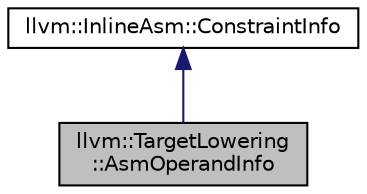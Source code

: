 digraph "llvm::TargetLowering::AsmOperandInfo"
{
 // LATEX_PDF_SIZE
  bgcolor="transparent";
  edge [fontname="Helvetica",fontsize="10",labelfontname="Helvetica",labelfontsize="10"];
  node [fontname="Helvetica",fontsize="10",shape="box"];
  Node1 [label="llvm::TargetLowering\l::AsmOperandInfo",height=0.2,width=0.4,color="black", fillcolor="grey75", style="filled", fontcolor="black",tooltip="This contains information for each constraint that we are lowering."];
  Node2 -> Node1 [dir="back",color="midnightblue",fontsize="10",style="solid",fontname="Helvetica"];
  Node2 [label="llvm::InlineAsm::ConstraintInfo",height=0.2,width=0.4,color="black",URL="$structllvm_1_1InlineAsm_1_1ConstraintInfo.html",tooltip=" "];
}
